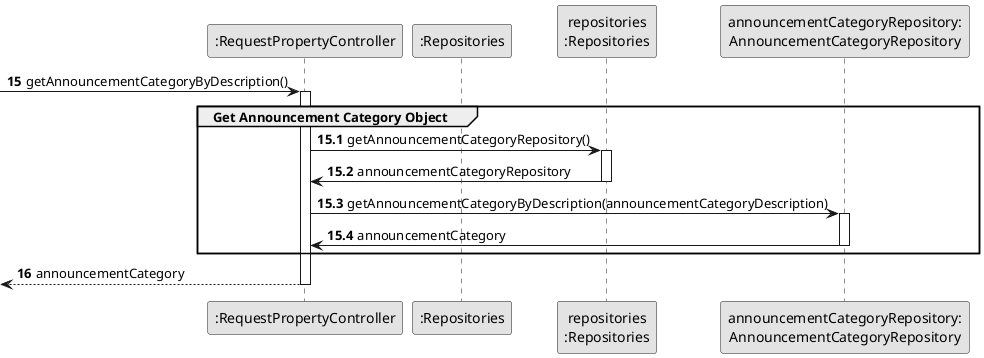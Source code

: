 @startuml
skinparam monochrome true
skinparam packageStyle rectangle
skinparam shadowing false

participant ":RequestPropertyController" as CTRL
participant ":Repositories" as RepositorySingleton
participant "repositories\n:Repositories" as PLAT
participant "announcementCategoryRepository:\nAnnouncementCategoryRepository" as AnnouncementCategoryRepository

autonumber 15

-> CTRL : getAnnouncementCategoryByDescription()

autonumber 15.1
activate CTRL
    group Get Announcement Category Object

        CTRL -> PLAT : getAnnouncementCategoryRepository()
        activate PLAT

        PLAT -> CTRL : announcementCategoryRepository
        deactivate PLAT

        CTRL -> AnnouncementCategoryRepository : getAnnouncementCategoryByDescription(announcementCategoryDescription)
        activate AnnouncementCategoryRepository

        AnnouncementCategoryRepository -> CTRL : announcementCategory
        deactivate AnnouncementCategoryRepository

    end
    autonumber 16
    <-- CTRL : announcementCategory
    deactivate CTRL


@enduml